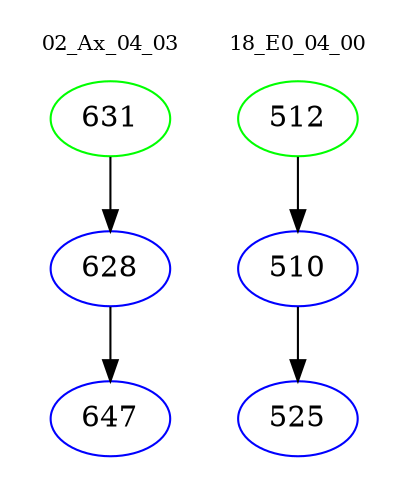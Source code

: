 digraph{
subgraph cluster_0 {
color = white
label = "02_Ax_04_03";
fontsize=10;
T0_631 [label="631", color="green"]
T0_631 -> T0_628 [color="black"]
T0_628 [label="628", color="blue"]
T0_628 -> T0_647 [color="black"]
T0_647 [label="647", color="blue"]
}
subgraph cluster_1 {
color = white
label = "18_E0_04_00";
fontsize=10;
T1_512 [label="512", color="green"]
T1_512 -> T1_510 [color="black"]
T1_510 [label="510", color="blue"]
T1_510 -> T1_525 [color="black"]
T1_525 [label="525", color="blue"]
}
}
